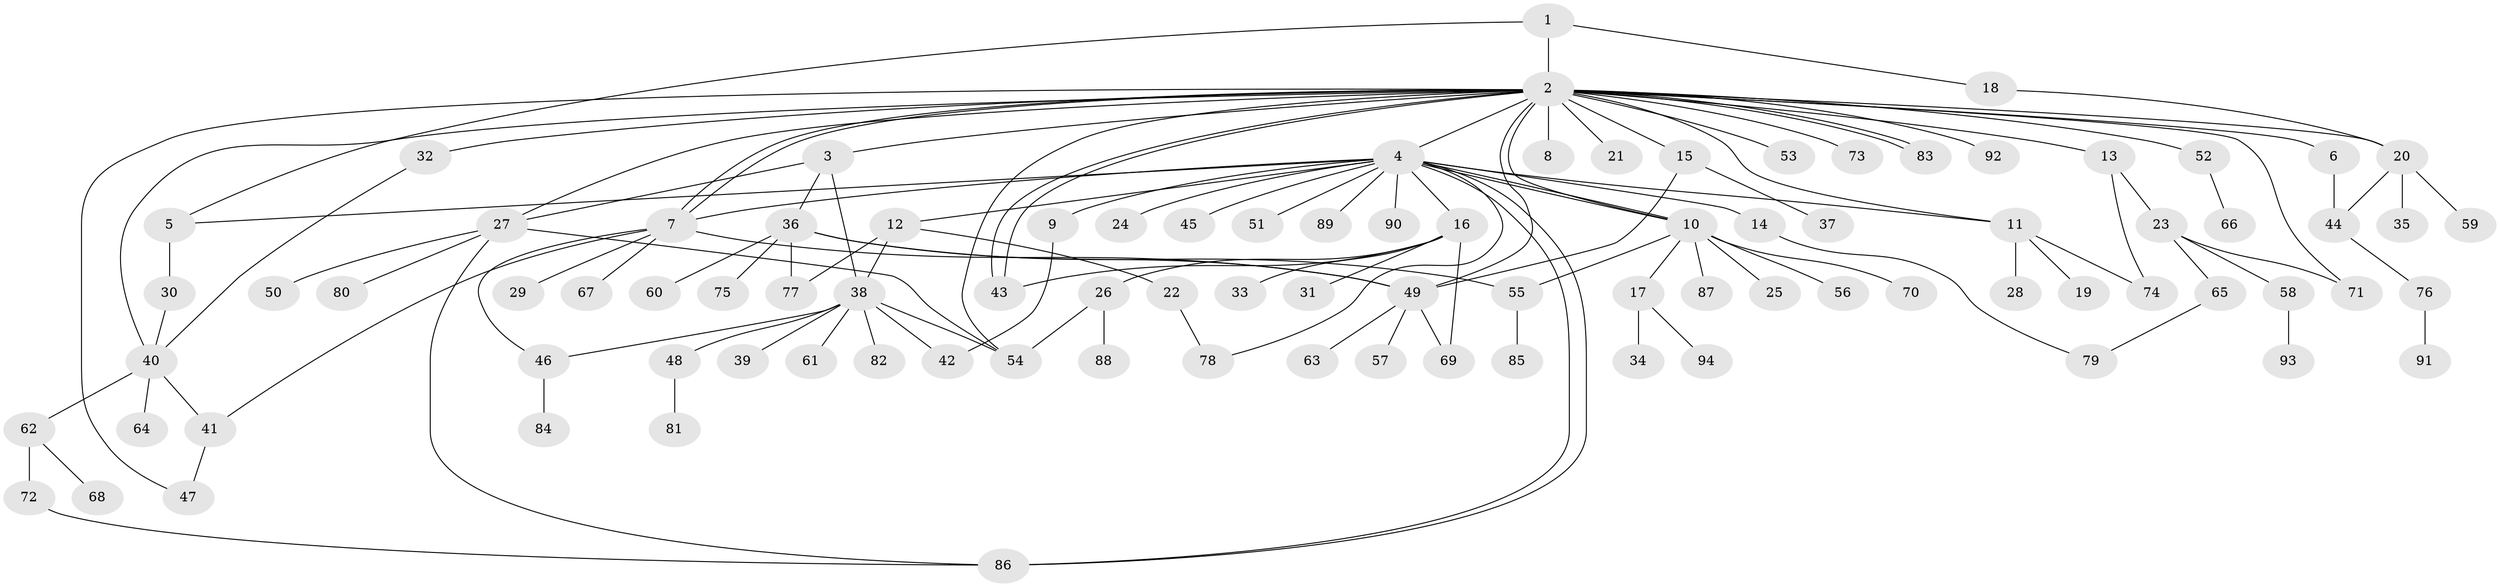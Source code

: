// Generated by graph-tools (version 1.1) at 2025/26/03/09/25 03:26:01]
// undirected, 94 vertices, 128 edges
graph export_dot {
graph [start="1"]
  node [color=gray90,style=filled];
  1;
  2;
  3;
  4;
  5;
  6;
  7;
  8;
  9;
  10;
  11;
  12;
  13;
  14;
  15;
  16;
  17;
  18;
  19;
  20;
  21;
  22;
  23;
  24;
  25;
  26;
  27;
  28;
  29;
  30;
  31;
  32;
  33;
  34;
  35;
  36;
  37;
  38;
  39;
  40;
  41;
  42;
  43;
  44;
  45;
  46;
  47;
  48;
  49;
  50;
  51;
  52;
  53;
  54;
  55;
  56;
  57;
  58;
  59;
  60;
  61;
  62;
  63;
  64;
  65;
  66;
  67;
  68;
  69;
  70;
  71;
  72;
  73;
  74;
  75;
  76;
  77;
  78;
  79;
  80;
  81;
  82;
  83;
  84;
  85;
  86;
  87;
  88;
  89;
  90;
  91;
  92;
  93;
  94;
  1 -- 2;
  1 -- 5;
  1 -- 18;
  2 -- 3;
  2 -- 4;
  2 -- 6;
  2 -- 7;
  2 -- 7;
  2 -- 8;
  2 -- 10;
  2 -- 11;
  2 -- 13;
  2 -- 15;
  2 -- 20;
  2 -- 21;
  2 -- 27;
  2 -- 32;
  2 -- 40;
  2 -- 43;
  2 -- 43;
  2 -- 47;
  2 -- 49;
  2 -- 52;
  2 -- 53;
  2 -- 54;
  2 -- 71;
  2 -- 73;
  2 -- 83;
  2 -- 83;
  2 -- 92;
  3 -- 27;
  3 -- 36;
  3 -- 38;
  4 -- 5;
  4 -- 7;
  4 -- 9;
  4 -- 10;
  4 -- 10;
  4 -- 11;
  4 -- 12;
  4 -- 14;
  4 -- 16;
  4 -- 24;
  4 -- 45;
  4 -- 51;
  4 -- 78;
  4 -- 86;
  4 -- 86;
  4 -- 89;
  4 -- 90;
  5 -- 30;
  6 -- 44;
  7 -- 29;
  7 -- 41;
  7 -- 46;
  7 -- 49;
  7 -- 67;
  9 -- 42;
  10 -- 17;
  10 -- 25;
  10 -- 55;
  10 -- 56;
  10 -- 70;
  10 -- 87;
  11 -- 19;
  11 -- 28;
  11 -- 74;
  12 -- 22;
  12 -- 38;
  12 -- 77;
  13 -- 23;
  13 -- 74;
  14 -- 79;
  15 -- 37;
  15 -- 49;
  16 -- 26;
  16 -- 31;
  16 -- 33;
  16 -- 43;
  16 -- 69;
  17 -- 34;
  17 -- 94;
  18 -- 20;
  20 -- 35;
  20 -- 44;
  20 -- 59;
  22 -- 78;
  23 -- 58;
  23 -- 65;
  23 -- 71;
  26 -- 54;
  26 -- 88;
  27 -- 50;
  27 -- 54;
  27 -- 80;
  27 -- 86;
  30 -- 40;
  32 -- 40;
  36 -- 49;
  36 -- 55;
  36 -- 60;
  36 -- 75;
  36 -- 77;
  38 -- 39;
  38 -- 42;
  38 -- 46;
  38 -- 48;
  38 -- 54;
  38 -- 61;
  38 -- 82;
  40 -- 41;
  40 -- 62;
  40 -- 64;
  41 -- 47;
  44 -- 76;
  46 -- 84;
  48 -- 81;
  49 -- 57;
  49 -- 63;
  49 -- 69;
  52 -- 66;
  55 -- 85;
  58 -- 93;
  62 -- 68;
  62 -- 72;
  65 -- 79;
  72 -- 86;
  76 -- 91;
}
